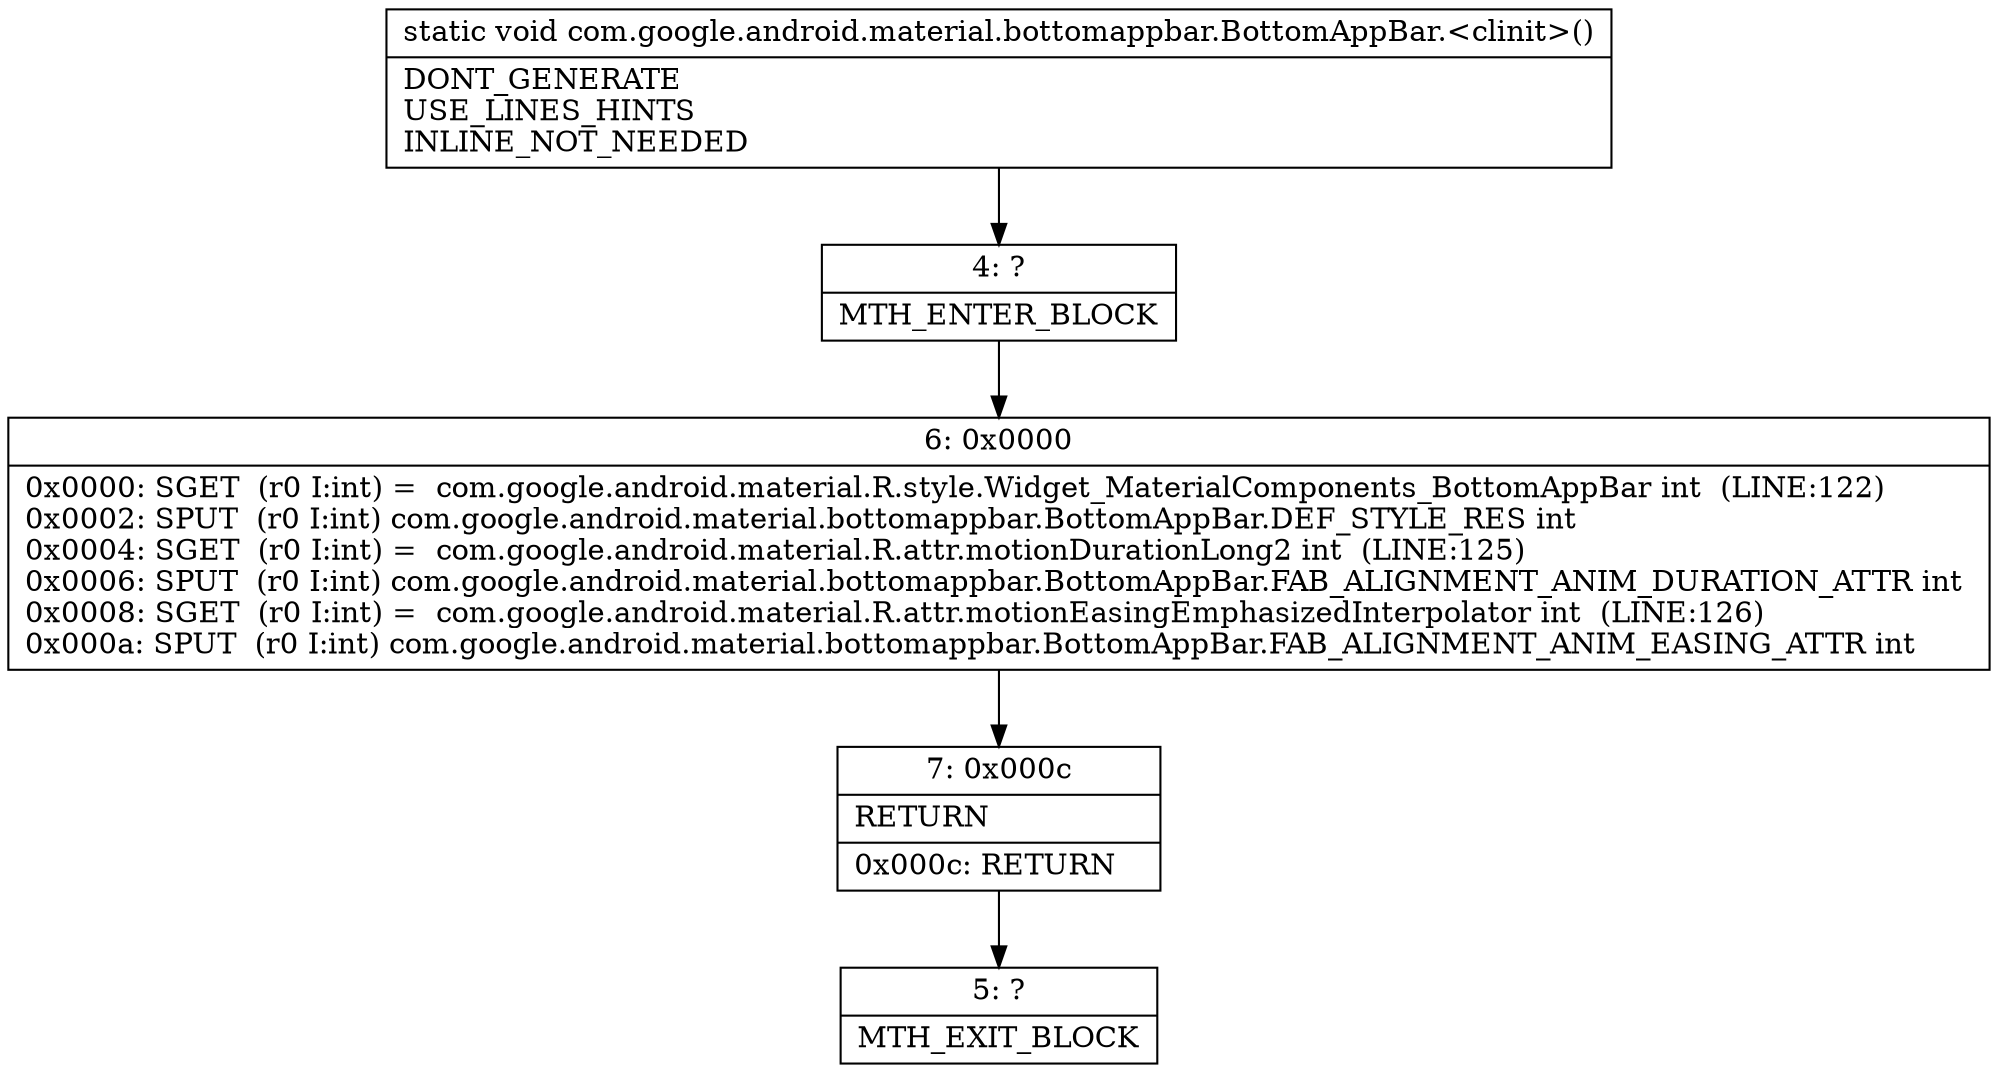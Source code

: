 digraph "CFG forcom.google.android.material.bottomappbar.BottomAppBar.\<clinit\>()V" {
Node_4 [shape=record,label="{4\:\ ?|MTH_ENTER_BLOCK\l}"];
Node_6 [shape=record,label="{6\:\ 0x0000|0x0000: SGET  (r0 I:int) =  com.google.android.material.R.style.Widget_MaterialComponents_BottomAppBar int  (LINE:122)\l0x0002: SPUT  (r0 I:int) com.google.android.material.bottomappbar.BottomAppBar.DEF_STYLE_RES int \l0x0004: SGET  (r0 I:int) =  com.google.android.material.R.attr.motionDurationLong2 int  (LINE:125)\l0x0006: SPUT  (r0 I:int) com.google.android.material.bottomappbar.BottomAppBar.FAB_ALIGNMENT_ANIM_DURATION_ATTR int \l0x0008: SGET  (r0 I:int) =  com.google.android.material.R.attr.motionEasingEmphasizedInterpolator int  (LINE:126)\l0x000a: SPUT  (r0 I:int) com.google.android.material.bottomappbar.BottomAppBar.FAB_ALIGNMENT_ANIM_EASING_ATTR int \l}"];
Node_7 [shape=record,label="{7\:\ 0x000c|RETURN\l|0x000c: RETURN   \l}"];
Node_5 [shape=record,label="{5\:\ ?|MTH_EXIT_BLOCK\l}"];
MethodNode[shape=record,label="{static void com.google.android.material.bottomappbar.BottomAppBar.\<clinit\>()  | DONT_GENERATE\lUSE_LINES_HINTS\lINLINE_NOT_NEEDED\l}"];
MethodNode -> Node_4;Node_4 -> Node_6;
Node_6 -> Node_7;
Node_7 -> Node_5;
}

